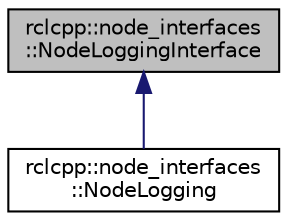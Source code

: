 digraph "rclcpp::node_interfaces::NodeLoggingInterface"
{
  edge [fontname="Helvetica",fontsize="10",labelfontname="Helvetica",labelfontsize="10"];
  node [fontname="Helvetica",fontsize="10",shape=record];
  Node0 [label="rclcpp::node_interfaces\l::NodeLoggingInterface",height=0.2,width=0.4,color="black", fillcolor="grey75", style="filled", fontcolor="black"];
  Node0 -> Node1 [dir="back",color="midnightblue",fontsize="10",style="solid",fontname="Helvetica"];
  Node1 [label="rclcpp::node_interfaces\l::NodeLogging",height=0.2,width=0.4,color="black", fillcolor="white", style="filled",URL="$classrclcpp_1_1node__interfaces_1_1NodeLogging.html",tooltip="Implementation of the NodeLogging part of the Node API. "];
}
